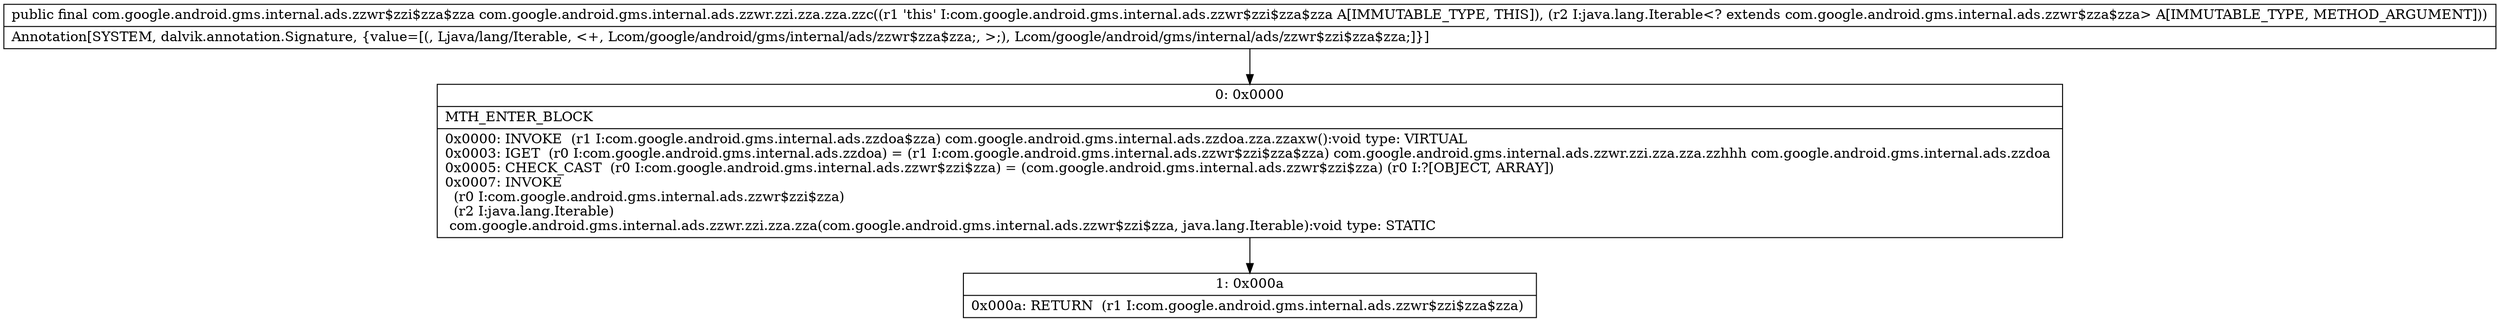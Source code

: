 digraph "CFG forcom.google.android.gms.internal.ads.zzwr.zzi.zza.zza.zzc(Ljava\/lang\/Iterable;)Lcom\/google\/android\/gms\/internal\/ads\/zzwr$zzi$zza$zza;" {
Node_0 [shape=record,label="{0\:\ 0x0000|MTH_ENTER_BLOCK\l|0x0000: INVOKE  (r1 I:com.google.android.gms.internal.ads.zzdoa$zza) com.google.android.gms.internal.ads.zzdoa.zza.zzaxw():void type: VIRTUAL \l0x0003: IGET  (r0 I:com.google.android.gms.internal.ads.zzdoa) = (r1 I:com.google.android.gms.internal.ads.zzwr$zzi$zza$zza) com.google.android.gms.internal.ads.zzwr.zzi.zza.zza.zzhhh com.google.android.gms.internal.ads.zzdoa \l0x0005: CHECK_CAST  (r0 I:com.google.android.gms.internal.ads.zzwr$zzi$zza) = (com.google.android.gms.internal.ads.zzwr$zzi$zza) (r0 I:?[OBJECT, ARRAY]) \l0x0007: INVOKE  \l  (r0 I:com.google.android.gms.internal.ads.zzwr$zzi$zza)\l  (r2 I:java.lang.Iterable)\l com.google.android.gms.internal.ads.zzwr.zzi.zza.zza(com.google.android.gms.internal.ads.zzwr$zzi$zza, java.lang.Iterable):void type: STATIC \l}"];
Node_1 [shape=record,label="{1\:\ 0x000a|0x000a: RETURN  (r1 I:com.google.android.gms.internal.ads.zzwr$zzi$zza$zza) \l}"];
MethodNode[shape=record,label="{public final com.google.android.gms.internal.ads.zzwr$zzi$zza$zza com.google.android.gms.internal.ads.zzwr.zzi.zza.zza.zzc((r1 'this' I:com.google.android.gms.internal.ads.zzwr$zzi$zza$zza A[IMMUTABLE_TYPE, THIS]), (r2 I:java.lang.Iterable\<? extends com.google.android.gms.internal.ads.zzwr$zza$zza\> A[IMMUTABLE_TYPE, METHOD_ARGUMENT]))  | Annotation[SYSTEM, dalvik.annotation.Signature, \{value=[(, Ljava\/lang\/Iterable, \<+, Lcom\/google\/android\/gms\/internal\/ads\/zzwr$zza$zza;, \>;), Lcom\/google\/android\/gms\/internal\/ads\/zzwr$zzi$zza$zza;]\}]\l}"];
MethodNode -> Node_0;
Node_0 -> Node_1;
}

